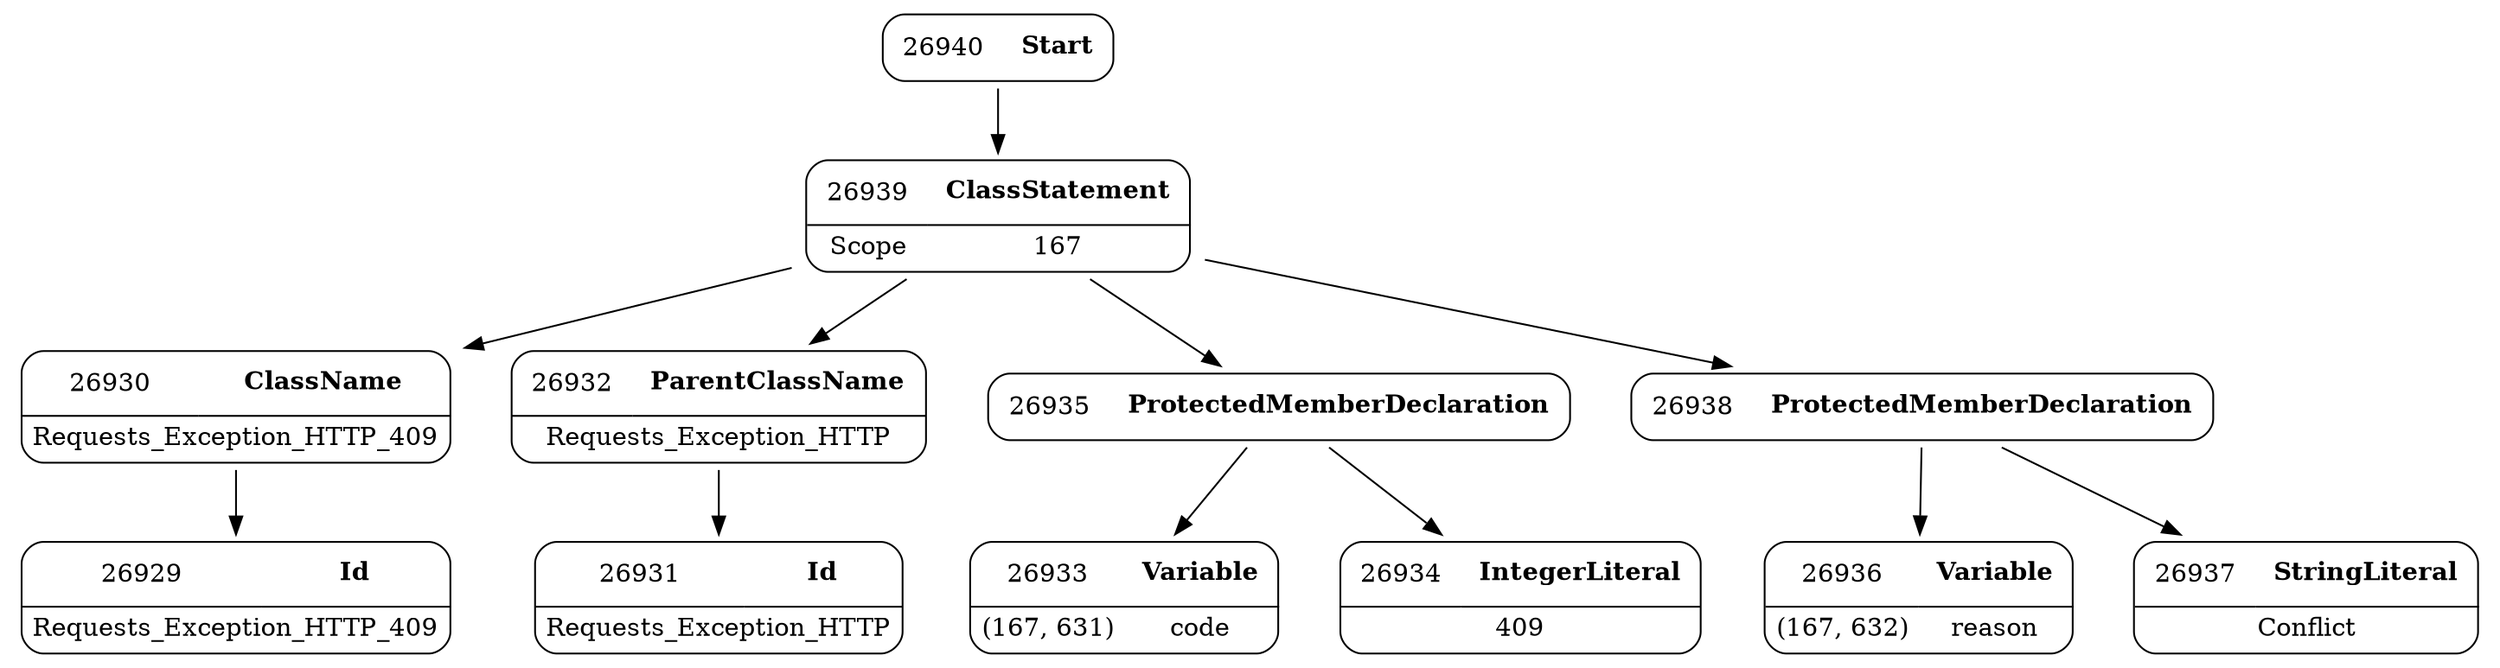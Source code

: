 digraph ast {
node [shape=none];
26929 [label=<<TABLE border='1' cellspacing='0' cellpadding='10' style='rounded' ><TR><TD border='0'>26929</TD><TD border='0'><B>Id</B></TD></TR><HR/><TR><TD border='0' cellpadding='5' colspan='2'>Requests_Exception_HTTP_409</TD></TR></TABLE>>];
26930 [label=<<TABLE border='1' cellspacing='0' cellpadding='10' style='rounded' ><TR><TD border='0'>26930</TD><TD border='0'><B>ClassName</B></TD></TR><HR/><TR><TD border='0' cellpadding='5' colspan='2'>Requests_Exception_HTTP_409</TD></TR></TABLE>>];
26930 -> 26929 [weight=2];
26931 [label=<<TABLE border='1' cellspacing='0' cellpadding='10' style='rounded' ><TR><TD border='0'>26931</TD><TD border='0'><B>Id</B></TD></TR><HR/><TR><TD border='0' cellpadding='5' colspan='2'>Requests_Exception_HTTP</TD></TR></TABLE>>];
26932 [label=<<TABLE border='1' cellspacing='0' cellpadding='10' style='rounded' ><TR><TD border='0'>26932</TD><TD border='0'><B>ParentClassName</B></TD></TR><HR/><TR><TD border='0' cellpadding='5' colspan='2'>Requests_Exception_HTTP</TD></TR></TABLE>>];
26932 -> 26931 [weight=2];
26933 [label=<<TABLE border='1' cellspacing='0' cellpadding='10' style='rounded' ><TR><TD border='0'>26933</TD><TD border='0'><B>Variable</B></TD></TR><HR/><TR><TD border='0' cellpadding='5'>(167, 631)</TD><TD border='0' cellpadding='5'>code</TD></TR></TABLE>>];
26934 [label=<<TABLE border='1' cellspacing='0' cellpadding='10' style='rounded' ><TR><TD border='0'>26934</TD><TD border='0'><B>IntegerLiteral</B></TD></TR><HR/><TR><TD border='0' cellpadding='5' colspan='2'>409</TD></TR></TABLE>>];
26935 [label=<<TABLE border='1' cellspacing='0' cellpadding='10' style='rounded' ><TR><TD border='0'>26935</TD><TD border='0'><B>ProtectedMemberDeclaration</B></TD></TR></TABLE>>];
26935 -> 26933 [weight=2];
26935 -> 26934 [weight=2];
26936 [label=<<TABLE border='1' cellspacing='0' cellpadding='10' style='rounded' ><TR><TD border='0'>26936</TD><TD border='0'><B>Variable</B></TD></TR><HR/><TR><TD border='0' cellpadding='5'>(167, 632)</TD><TD border='0' cellpadding='5'>reason</TD></TR></TABLE>>];
26937 [label=<<TABLE border='1' cellspacing='0' cellpadding='10' style='rounded' ><TR><TD border='0'>26937</TD><TD border='0'><B>StringLiteral</B></TD></TR><HR/><TR><TD border='0' cellpadding='5' colspan='2'>Conflict</TD></TR></TABLE>>];
26938 [label=<<TABLE border='1' cellspacing='0' cellpadding='10' style='rounded' ><TR><TD border='0'>26938</TD><TD border='0'><B>ProtectedMemberDeclaration</B></TD></TR></TABLE>>];
26938 -> 26936 [weight=2];
26938 -> 26937 [weight=2];
26939 [label=<<TABLE border='1' cellspacing='0' cellpadding='10' style='rounded' ><TR><TD border='0'>26939</TD><TD border='0'><B>ClassStatement</B></TD></TR><HR/><TR><TD border='0' cellpadding='5'>Scope</TD><TD border='0' cellpadding='5'>167</TD></TR></TABLE>>];
26939 -> 26930 [weight=2];
26939 -> 26932 [weight=2];
26939 -> 26935 [weight=2];
26939 -> 26938 [weight=2];
26940 [label=<<TABLE border='1' cellspacing='0' cellpadding='10' style='rounded' ><TR><TD border='0'>26940</TD><TD border='0'><B>Start</B></TD></TR></TABLE>>];
26940 -> 26939 [weight=2];
}
